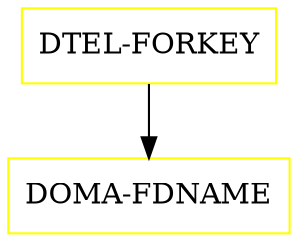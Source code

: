 digraph G {
  "DTEL-FORKEY" [shape=box,color=yellow];
  "DOMA-FDNAME" [shape=box,color=yellow,URL="./DOMA_FDNAME.html"];
  "DTEL-FORKEY" -> "DOMA-FDNAME";
}
